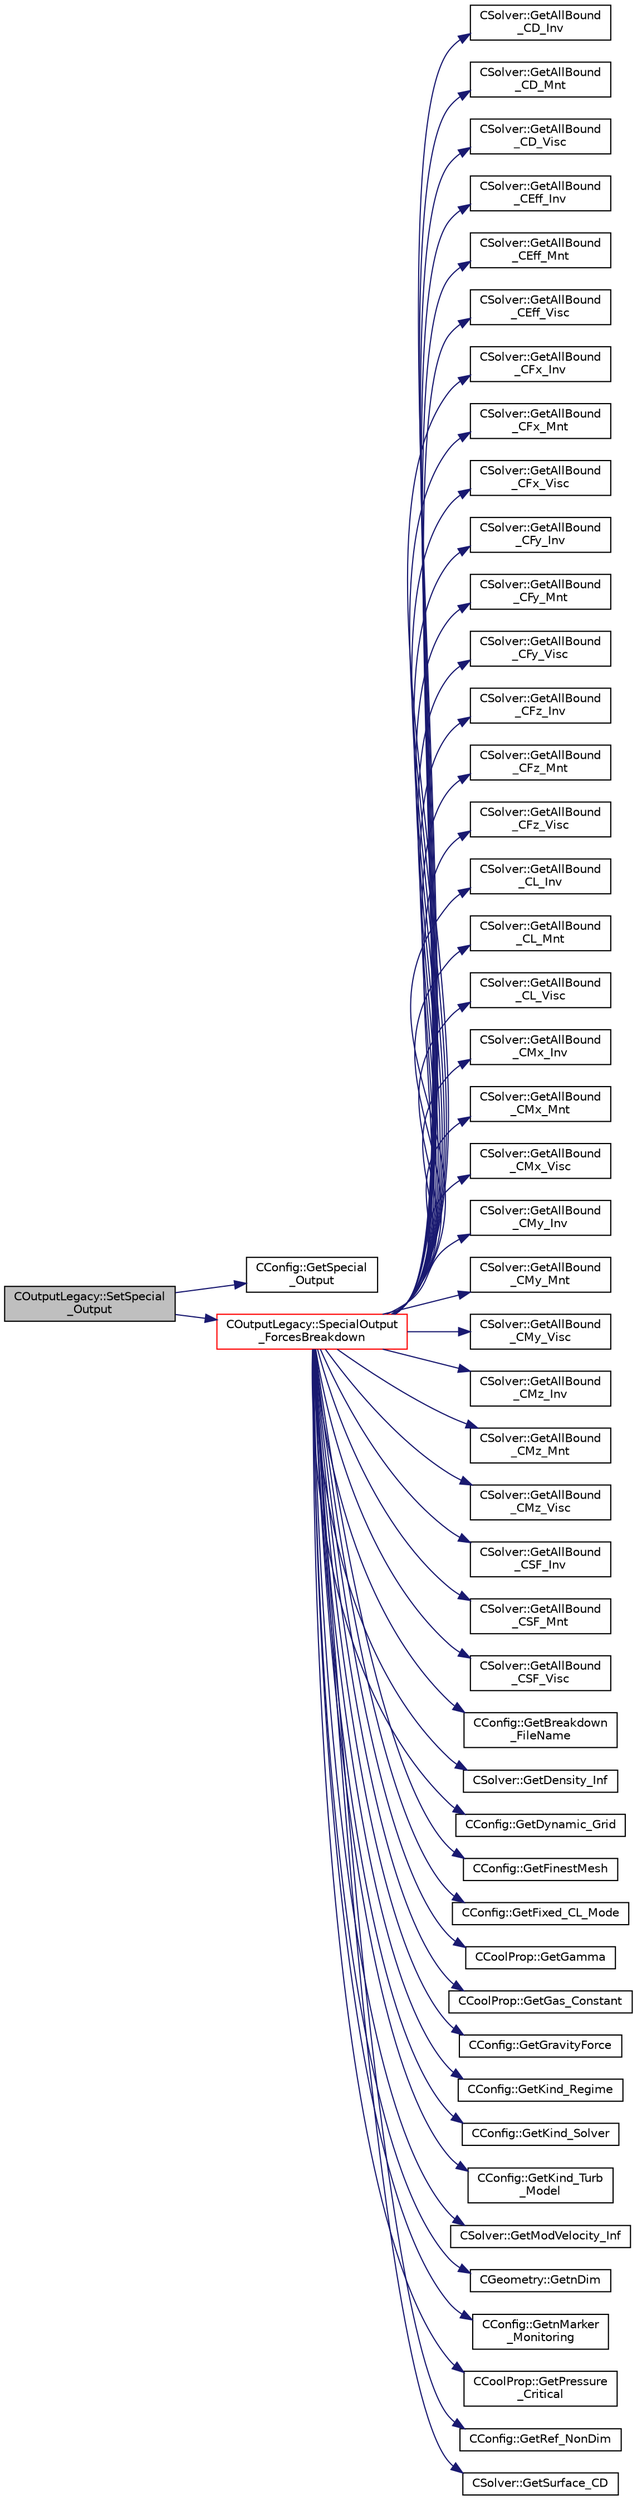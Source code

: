 digraph "COutputLegacy::SetSpecial_Output"
{
 // LATEX_PDF_SIZE
  edge [fontname="Helvetica",fontsize="10",labelfontname="Helvetica",labelfontsize="10"];
  node [fontname="Helvetica",fontsize="10",shape=record];
  rankdir="LR";
  Node1 [label="COutputLegacy::SetSpecial\l_Output",height=0.2,width=0.4,color="black", fillcolor="grey75", style="filled", fontcolor="black",tooltip="Writes the special output files."];
  Node1 -> Node2 [color="midnightblue",fontsize="10",style="solid",fontname="Helvetica"];
  Node2 [label="CConfig::GetSpecial\l_Output",height=0.2,width=0.4,color="black", fillcolor="white", style="filled",URL="$classCConfig.html#a4a02a52eaaf5e8bc9580c758d09cf7a2",tooltip="Check if the special output is written."];
  Node1 -> Node3 [color="midnightblue",fontsize="10",style="solid",fontname="Helvetica"];
  Node3 [label="COutputLegacy::SpecialOutput\l_ForcesBreakdown",height=0.2,width=0.4,color="red", fillcolor="white", style="filled",URL="$classCOutputLegacy.html#a7769476ac1ae8b5d44c8e3c90d81ed76",tooltip="Write the history file and the convergence on the screen for serial computations."];
  Node3 -> Node4 [color="midnightblue",fontsize="10",style="solid",fontname="Helvetica"];
  Node4 [label="CSolver::GetAllBound\l_CD_Inv",height=0.2,width=0.4,color="black", fillcolor="white", style="filled",URL="$classCSolver.html#a5bb9cd34646f26655bdbf4a684138006",tooltip="A virtual member."];
  Node3 -> Node5 [color="midnightblue",fontsize="10",style="solid",fontname="Helvetica"];
  Node5 [label="CSolver::GetAllBound\l_CD_Mnt",height=0.2,width=0.4,color="black", fillcolor="white", style="filled",URL="$classCSolver.html#a80d9fc7426ac4b1aacc3fd18b8db3138",tooltip="A virtual member."];
  Node3 -> Node6 [color="midnightblue",fontsize="10",style="solid",fontname="Helvetica"];
  Node6 [label="CSolver::GetAllBound\l_CD_Visc",height=0.2,width=0.4,color="black", fillcolor="white", style="filled",URL="$classCSolver.html#a592a8147a4dc92eb5c4fb7d568ab17dc",tooltip="A virtual member."];
  Node3 -> Node7 [color="midnightblue",fontsize="10",style="solid",fontname="Helvetica"];
  Node7 [label="CSolver::GetAllBound\l_CEff_Inv",height=0.2,width=0.4,color="black", fillcolor="white", style="filled",URL="$classCSolver.html#a8fe41e87f9a8b8bbc5ae18fcb55b7d82",tooltip="A virtual member."];
  Node3 -> Node8 [color="midnightblue",fontsize="10",style="solid",fontname="Helvetica"];
  Node8 [label="CSolver::GetAllBound\l_CEff_Mnt",height=0.2,width=0.4,color="black", fillcolor="white", style="filled",URL="$classCSolver.html#a5b2e248861eaf93a7fafa349a068e7d6",tooltip="A virtual member."];
  Node3 -> Node9 [color="midnightblue",fontsize="10",style="solid",fontname="Helvetica"];
  Node9 [label="CSolver::GetAllBound\l_CEff_Visc",height=0.2,width=0.4,color="black", fillcolor="white", style="filled",URL="$classCSolver.html#a1e05d9b2f412fe3ac56138a2f7f906ad",tooltip="A virtual member."];
  Node3 -> Node10 [color="midnightblue",fontsize="10",style="solid",fontname="Helvetica"];
  Node10 [label="CSolver::GetAllBound\l_CFx_Inv",height=0.2,width=0.4,color="black", fillcolor="white", style="filled",URL="$classCSolver.html#a2d0b254f13b8e992de5143ac57320efb",tooltip="A virtual member."];
  Node3 -> Node11 [color="midnightblue",fontsize="10",style="solid",fontname="Helvetica"];
  Node11 [label="CSolver::GetAllBound\l_CFx_Mnt",height=0.2,width=0.4,color="black", fillcolor="white", style="filled",URL="$classCSolver.html#a07ddaf9f233c78688b352a214bde525b",tooltip="A virtual member."];
  Node3 -> Node12 [color="midnightblue",fontsize="10",style="solid",fontname="Helvetica"];
  Node12 [label="CSolver::GetAllBound\l_CFx_Visc",height=0.2,width=0.4,color="black", fillcolor="white", style="filled",URL="$classCSolver.html#ab9054969a8e4fb646b2f0dda4be29e10",tooltip="A virtual member."];
  Node3 -> Node13 [color="midnightblue",fontsize="10",style="solid",fontname="Helvetica"];
  Node13 [label="CSolver::GetAllBound\l_CFy_Inv",height=0.2,width=0.4,color="black", fillcolor="white", style="filled",URL="$classCSolver.html#a3176539ed03b8a650d3f489c1160f9b9",tooltip="A virtual member."];
  Node3 -> Node14 [color="midnightblue",fontsize="10",style="solid",fontname="Helvetica"];
  Node14 [label="CSolver::GetAllBound\l_CFy_Mnt",height=0.2,width=0.4,color="black", fillcolor="white", style="filled",URL="$classCSolver.html#ab9765f3a1ada2f9376d6333248e86a56",tooltip="A virtual member."];
  Node3 -> Node15 [color="midnightblue",fontsize="10",style="solid",fontname="Helvetica"];
  Node15 [label="CSolver::GetAllBound\l_CFy_Visc",height=0.2,width=0.4,color="black", fillcolor="white", style="filled",URL="$classCSolver.html#af4250b0e0471b78e7118eca9e1b79efe",tooltip="A virtual member."];
  Node3 -> Node16 [color="midnightblue",fontsize="10",style="solid",fontname="Helvetica"];
  Node16 [label="CSolver::GetAllBound\l_CFz_Inv",height=0.2,width=0.4,color="black", fillcolor="white", style="filled",URL="$classCSolver.html#a3570b421030ed7c39908c3613f9ea3c8",tooltip="A virtual member."];
  Node3 -> Node17 [color="midnightblue",fontsize="10",style="solid",fontname="Helvetica"];
  Node17 [label="CSolver::GetAllBound\l_CFz_Mnt",height=0.2,width=0.4,color="black", fillcolor="white", style="filled",URL="$classCSolver.html#a87baec67c6bc9e677865ae1cbb19072d",tooltip="A virtual member."];
  Node3 -> Node18 [color="midnightblue",fontsize="10",style="solid",fontname="Helvetica"];
  Node18 [label="CSolver::GetAllBound\l_CFz_Visc",height=0.2,width=0.4,color="black", fillcolor="white", style="filled",URL="$classCSolver.html#a870bdc060284a3dbc05313e4981c29d6",tooltip="A virtual member."];
  Node3 -> Node19 [color="midnightblue",fontsize="10",style="solid",fontname="Helvetica"];
  Node19 [label="CSolver::GetAllBound\l_CL_Inv",height=0.2,width=0.4,color="black", fillcolor="white", style="filled",URL="$classCSolver.html#a9fe7ae5e0ef1d4b14aff512c7abc9bb2",tooltip="A virtual member."];
  Node3 -> Node20 [color="midnightblue",fontsize="10",style="solid",fontname="Helvetica"];
  Node20 [label="CSolver::GetAllBound\l_CL_Mnt",height=0.2,width=0.4,color="black", fillcolor="white", style="filled",URL="$classCSolver.html#ab03733635c05b133b58a661705f393df",tooltip="A virtual member."];
  Node3 -> Node21 [color="midnightblue",fontsize="10",style="solid",fontname="Helvetica"];
  Node21 [label="CSolver::GetAllBound\l_CL_Visc",height=0.2,width=0.4,color="black", fillcolor="white", style="filled",URL="$classCSolver.html#a57ae0b900074b4e250059a46c69691bf",tooltip="A virtual member."];
  Node3 -> Node22 [color="midnightblue",fontsize="10",style="solid",fontname="Helvetica"];
  Node22 [label="CSolver::GetAllBound\l_CMx_Inv",height=0.2,width=0.4,color="black", fillcolor="white", style="filled",URL="$classCSolver.html#aed2878e1c82515ce2603d6371a7a6835",tooltip="A virtual member."];
  Node3 -> Node23 [color="midnightblue",fontsize="10",style="solid",fontname="Helvetica"];
  Node23 [label="CSolver::GetAllBound\l_CMx_Mnt",height=0.2,width=0.4,color="black", fillcolor="white", style="filled",URL="$classCSolver.html#ad38266638e663eedb0721bf152d0ed1a",tooltip="A virtual member."];
  Node3 -> Node24 [color="midnightblue",fontsize="10",style="solid",fontname="Helvetica"];
  Node24 [label="CSolver::GetAllBound\l_CMx_Visc",height=0.2,width=0.4,color="black", fillcolor="white", style="filled",URL="$classCSolver.html#acd09dd5e7d49a310d1222f262d43c148",tooltip="A virtual member."];
  Node3 -> Node25 [color="midnightblue",fontsize="10",style="solid",fontname="Helvetica"];
  Node25 [label="CSolver::GetAllBound\l_CMy_Inv",height=0.2,width=0.4,color="black", fillcolor="white", style="filled",URL="$classCSolver.html#aeb8204cf0dc396423c95d65272e740cc",tooltip="A virtual member."];
  Node3 -> Node26 [color="midnightblue",fontsize="10",style="solid",fontname="Helvetica"];
  Node26 [label="CSolver::GetAllBound\l_CMy_Mnt",height=0.2,width=0.4,color="black", fillcolor="white", style="filled",URL="$classCSolver.html#a9e43a44faba1c6e772cb2c6a0d99b83a",tooltip="A virtual member."];
  Node3 -> Node27 [color="midnightblue",fontsize="10",style="solid",fontname="Helvetica"];
  Node27 [label="CSolver::GetAllBound\l_CMy_Visc",height=0.2,width=0.4,color="black", fillcolor="white", style="filled",URL="$classCSolver.html#a827b282c1a473cba4b58b2b09c787e1f",tooltip="A virtual member."];
  Node3 -> Node28 [color="midnightblue",fontsize="10",style="solid",fontname="Helvetica"];
  Node28 [label="CSolver::GetAllBound\l_CMz_Inv",height=0.2,width=0.4,color="black", fillcolor="white", style="filled",URL="$classCSolver.html#a4c38bfccf7630f961310db33164495a0",tooltip="A virtual member."];
  Node3 -> Node29 [color="midnightblue",fontsize="10",style="solid",fontname="Helvetica"];
  Node29 [label="CSolver::GetAllBound\l_CMz_Mnt",height=0.2,width=0.4,color="black", fillcolor="white", style="filled",URL="$classCSolver.html#a35da52e4305ed0fd3196455224aa08a3",tooltip="A virtual member."];
  Node3 -> Node30 [color="midnightblue",fontsize="10",style="solid",fontname="Helvetica"];
  Node30 [label="CSolver::GetAllBound\l_CMz_Visc",height=0.2,width=0.4,color="black", fillcolor="white", style="filled",URL="$classCSolver.html#ac47877cadbb31f0a3eefc68d089288c8",tooltip="A virtual member."];
  Node3 -> Node31 [color="midnightblue",fontsize="10",style="solid",fontname="Helvetica"];
  Node31 [label="CSolver::GetAllBound\l_CSF_Inv",height=0.2,width=0.4,color="black", fillcolor="white", style="filled",URL="$classCSolver.html#a4e2ecc792c46ce9151fbb60a4c1a1e31",tooltip="A virtual member."];
  Node3 -> Node32 [color="midnightblue",fontsize="10",style="solid",fontname="Helvetica"];
  Node32 [label="CSolver::GetAllBound\l_CSF_Mnt",height=0.2,width=0.4,color="black", fillcolor="white", style="filled",URL="$classCSolver.html#a74285c69f061cc3fa039e17c01890060",tooltip="A virtual member."];
  Node3 -> Node33 [color="midnightblue",fontsize="10",style="solid",fontname="Helvetica"];
  Node33 [label="CSolver::GetAllBound\l_CSF_Visc",height=0.2,width=0.4,color="black", fillcolor="white", style="filled",URL="$classCSolver.html#aa709e761eed7ae99c7ac92f665c647db",tooltip="A virtual member."];
  Node3 -> Node34 [color="midnightblue",fontsize="10",style="solid",fontname="Helvetica"];
  Node34 [label="CConfig::GetBreakdown\l_FileName",height=0.2,width=0.4,color="black", fillcolor="white", style="filled",URL="$classCConfig.html#af8f65e725d0627a9fc990f5f1657bd51",tooltip="Get the name of the file with the forces breakdown of the problem."];
  Node3 -> Node35 [color="midnightblue",fontsize="10",style="solid",fontname="Helvetica"];
  Node35 [label="CSolver::GetDensity_Inf",height=0.2,width=0.4,color="black", fillcolor="white", style="filled",URL="$classCSolver.html#a6bb073564cd49d13a3cf9a1ba0850f30",tooltip="A virtual member."];
  Node3 -> Node36 [color="midnightblue",fontsize="10",style="solid",fontname="Helvetica"];
  Node36 [label="CConfig::GetDynamic_Grid",height=0.2,width=0.4,color="black", fillcolor="white", style="filled",URL="$classCConfig.html#a6352cd90308195b5fc1ba7eab02d46c1",tooltip="Get information about dynamic grids."];
  Node3 -> Node37 [color="midnightblue",fontsize="10",style="solid",fontname="Helvetica"];
  Node37 [label="CConfig::GetFinestMesh",height=0.2,width=0.4,color="black", fillcolor="white", style="filled",URL="$classCConfig.html#a1bfdeef5e374d540cb675c308eb97868",tooltip="Get the index of the finest grid."];
  Node3 -> Node38 [color="midnightblue",fontsize="10",style="solid",fontname="Helvetica"];
  Node38 [label="CConfig::GetFixed_CL_Mode",height=0.2,width=0.4,color="black", fillcolor="white", style="filled",URL="$classCConfig.html#ae688e355a74025050498d8c03aee35b2",tooltip="Get information about whether to use fixed CL mode."];
  Node3 -> Node39 [color="midnightblue",fontsize="10",style="solid",fontname="Helvetica"];
  Node39 [label="CCoolProp::GetGamma",height=0.2,width=0.4,color="black", fillcolor="white", style="filled",URL="$classCCoolProp.html#a55a9f0e97f21011c4293f053230c3768",tooltip="Get the value of specific gas constant."];
  Node3 -> Node40 [color="midnightblue",fontsize="10",style="solid",fontname="Helvetica"];
  Node40 [label="CCoolProp::GetGas_Constant",height=0.2,width=0.4,color="black", fillcolor="white", style="filled",URL="$classCCoolProp.html#a4b3e2bc755bf42c06fafe9cc6bb94a14",tooltip="Get the value of specific gas constant."];
  Node3 -> Node41 [color="midnightblue",fontsize="10",style="solid",fontname="Helvetica"];
  Node41 [label="CConfig::GetGravityForce",height=0.2,width=0.4,color="black", fillcolor="white", style="filled",URL="$classCConfig.html#ac70bed366be18e86c05fa0aac9defd2a",tooltip="Get information about the gravity force."];
  Node3 -> Node42 [color="midnightblue",fontsize="10",style="solid",fontname="Helvetica"];
  Node42 [label="CConfig::GetKind_Regime",height=0.2,width=0.4,color="black", fillcolor="white", style="filled",URL="$classCConfig.html#afbf664fbd8b2c75c5874432fdc185937",tooltip="Governing equations of the flow (it can be different from the run time equation)."];
  Node3 -> Node43 [color="midnightblue",fontsize="10",style="solid",fontname="Helvetica"];
  Node43 [label="CConfig::GetKind_Solver",height=0.2,width=0.4,color="black", fillcolor="white", style="filled",URL="$classCConfig.html#a77312cf52a5ba2cc1239b7cee6fce7a7",tooltip="Governing equations of the flow (it can be different from the run time equation)."];
  Node3 -> Node44 [color="midnightblue",fontsize="10",style="solid",fontname="Helvetica"];
  Node44 [label="CConfig::GetKind_Turb\l_Model",height=0.2,width=0.4,color="black", fillcolor="white", style="filled",URL="$classCConfig.html#a42cf888b42ce34079b2e3987bbf147dd",tooltip="Get the kind of the turbulence model."];
  Node3 -> Node45 [color="midnightblue",fontsize="10",style="solid",fontname="Helvetica"];
  Node45 [label="CSolver::GetModVelocity_Inf",height=0.2,width=0.4,color="black", fillcolor="white", style="filled",URL="$classCSolver.html#a45a45dd6b3634e94c43aebc8a4568e5f",tooltip="A virtual member."];
  Node3 -> Node46 [color="midnightblue",fontsize="10",style="solid",fontname="Helvetica"];
  Node46 [label="CGeometry::GetnDim",height=0.2,width=0.4,color="black", fillcolor="white", style="filled",URL="$classCGeometry.html#ace7f7fe876f629f5bd5f92d4805a1a4b",tooltip="Get number of coordinates."];
  Node3 -> Node47 [color="midnightblue",fontsize="10",style="solid",fontname="Helvetica"];
  Node47 [label="CConfig::GetnMarker\l_Monitoring",height=0.2,width=0.4,color="black", fillcolor="white", style="filled",URL="$classCConfig.html#a6e65810e59b8015104b84c4fd5b1d7f9",tooltip="Get the total number of monitoring markers."];
  Node3 -> Node48 [color="midnightblue",fontsize="10",style="solid",fontname="Helvetica"];
  Node48 [label="CCoolProp::GetPressure\l_Critical",height=0.2,width=0.4,color="black", fillcolor="white", style="filled",URL="$classCCoolProp.html#a19360953b95f5dd1fbde7127ed5f10e6",tooltip="Get the value of the critical pressure."];
  Node3 -> Node49 [color="midnightblue",fontsize="10",style="solid",fontname="Helvetica"];
  Node49 [label="CConfig::GetRef_NonDim",height=0.2,width=0.4,color="black", fillcolor="white", style="filled",URL="$classCConfig.html#a2507274fb6101f15f41359159f83c310",tooltip="Get the kind of non-dimensionalization."];
  Node3 -> Node50 [color="midnightblue",fontsize="10",style="solid",fontname="Helvetica"];
  Node50 [label="CSolver::GetSurface_CD",height=0.2,width=0.4,color="black", fillcolor="white", style="filled",URL="$classCSolver.html#ac74cc0882a2579be4839d078b01d8c5a",tooltip="A virtual member."];
}
